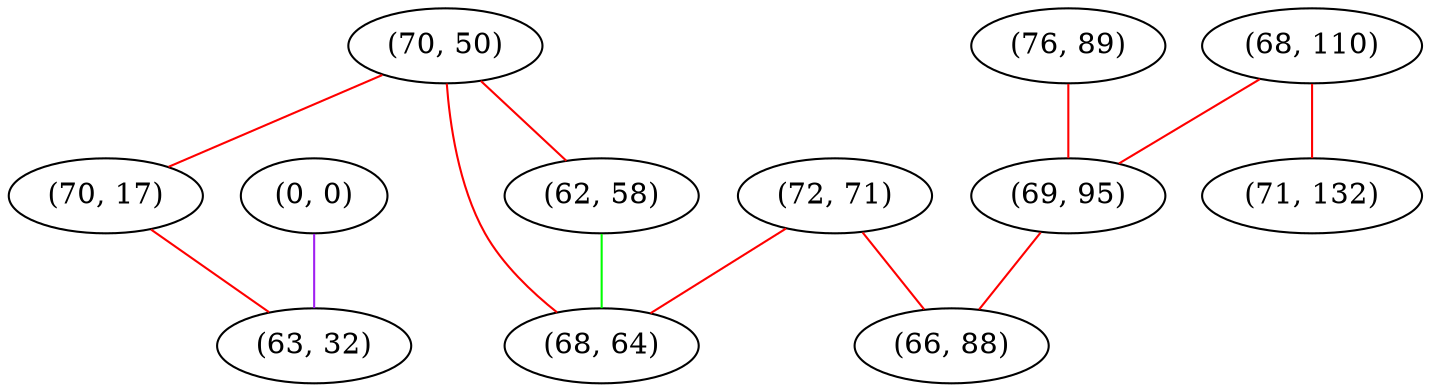 graph "" {
"(70, 50)";
"(76, 89)";
"(68, 110)";
"(0, 0)";
"(71, 132)";
"(62, 58)";
"(72, 71)";
"(69, 95)";
"(66, 88)";
"(70, 17)";
"(63, 32)";
"(68, 64)";
"(70, 50)" -- "(70, 17)"  [color=red, key=0, weight=1];
"(70, 50)" -- "(62, 58)"  [color=red, key=0, weight=1];
"(70, 50)" -- "(68, 64)"  [color=red, key=0, weight=1];
"(76, 89)" -- "(69, 95)"  [color=red, key=0, weight=1];
"(68, 110)" -- "(71, 132)"  [color=red, key=0, weight=1];
"(68, 110)" -- "(69, 95)"  [color=red, key=0, weight=1];
"(0, 0)" -- "(63, 32)"  [color=purple, key=0, weight=4];
"(62, 58)" -- "(68, 64)"  [color=green, key=0, weight=2];
"(72, 71)" -- "(66, 88)"  [color=red, key=0, weight=1];
"(72, 71)" -- "(68, 64)"  [color=red, key=0, weight=1];
"(69, 95)" -- "(66, 88)"  [color=red, key=0, weight=1];
"(70, 17)" -- "(63, 32)"  [color=red, key=0, weight=1];
}

